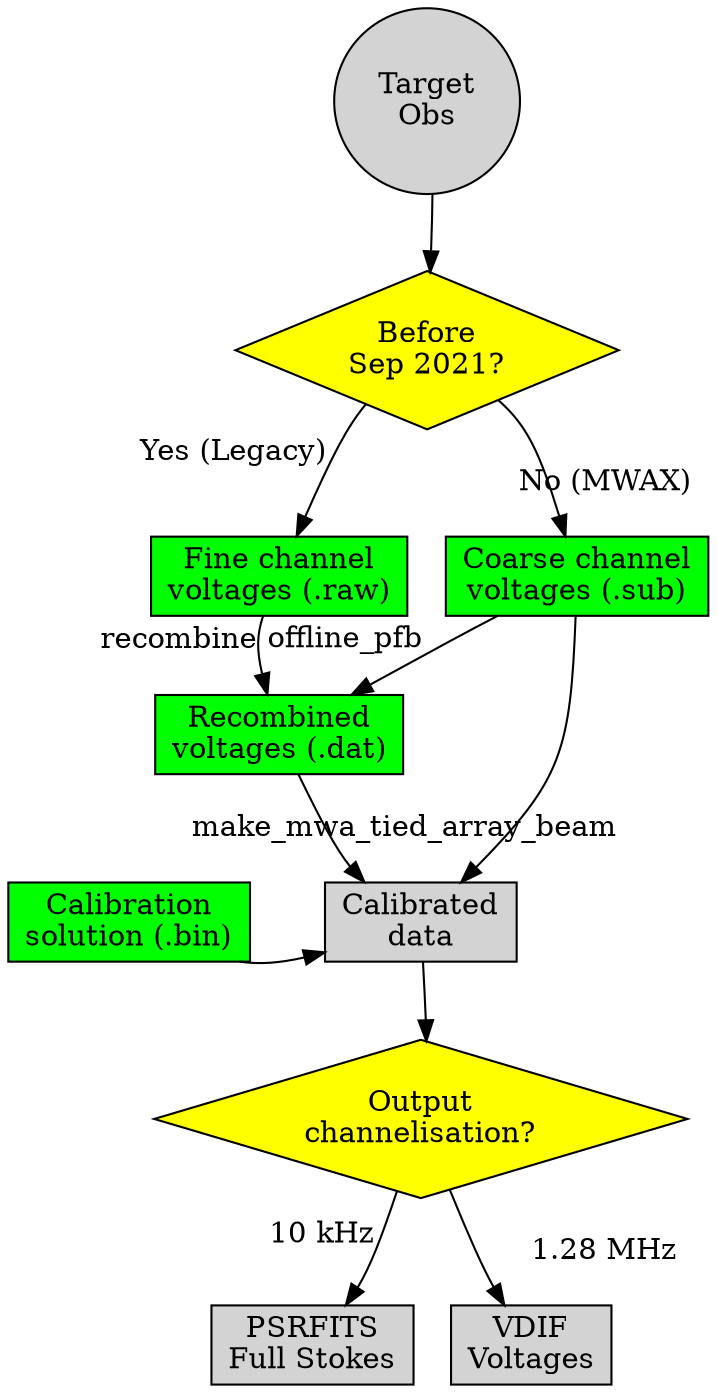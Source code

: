 digraph overview {
    node [ shape=record, style="filled" ];
    splines = curved;

    targetobs [ label="Target\nObs", shape=circle ];
    date [ label="Before\nSep 2021?", shape=diamond, fillcolor=yellow ];
    raw [ label="Fine channel\nvoltages (.raw)", fillcolor=green ];
    sub [ label="Coarse channel\nvoltages (.sub)", fillcolor=green ];
    dat [ label="Recombined\nvoltages (.dat)", fillcolor=green ];
    //legacyvis [ label="Correlated\nvisibilities (.fits)" ];
    outputchannelisation [ label="Output\nchannelisation?", shape=diamond, fillcolor=yellow ];
    psrfits [ label="PSRFITS\nFull Stokes" ];
    vdif [ label="VDIF\nVoltages" ];
    cal [ label="Calibration\nsolution (.bin)", fillcolor=green ]
    caldata [ label="Calibrated\ndata" ]

    targetobs -> date;
    date -> raw [ xlabel="Yes (Legacy)" ];
    date -> sub [ label="No (MWAX)" ];
    raw -> dat [ xlabel="recombine" ];
    sub -> dat [ xlabel="offline_pfb" ];
    dat -> caldata [ label="make_mwa_tied_array_beam" ];
    sub -> caldata //[ label="make_mwa_tied_array_beam" ];
    caldata -> outputchannelisation;
    outputchannelisation -> psrfits [ xlabel="10 kHz" ];
    outputchannelisation -> vdif [ label="1.28 MHz" ];
    cal -> caldata;
    //dat -> legacyvis [ label="offline_correlator" ];

    {rank = same; raw; sub;}
    {rank = same; cal; caldata; }
}
